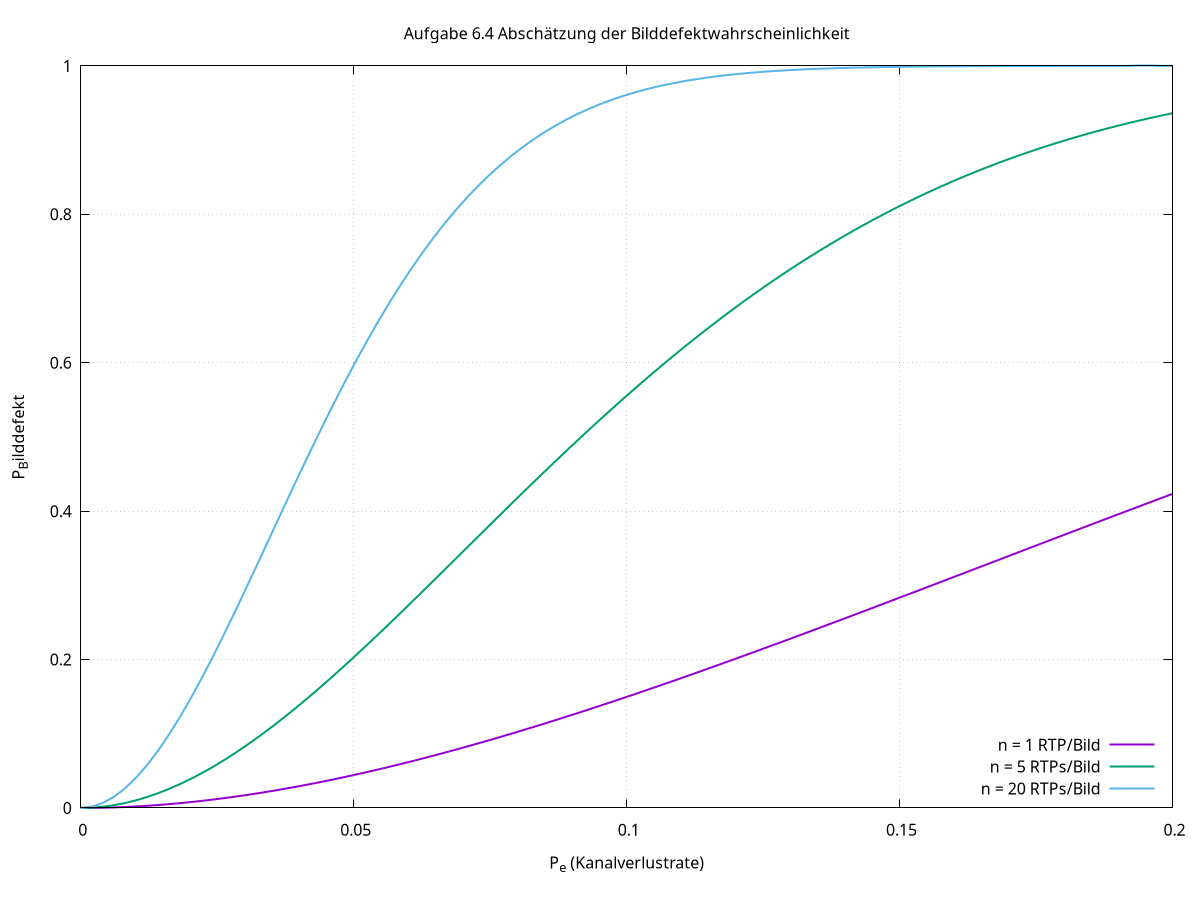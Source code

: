 #!/usr/local/bin/gnuplot --persist

# Titel und Achsenbeschriftung
set title "Aufgabe 6.4 Abschätzung der Bilddefektwahrscheinlichkeit"
set xlabel "P_e (Kanalverlustrate)"
set ylabel "P_Bilddefekt"
set xrange [0:0.2]    # Fokus auf niedrige Kanalfehlerraten
set yrange [0:1]
set grid
set key right bottom

# Funktion für Restfehlerwahrscheinlichkeit (z. B. für k = 6 als Beispiel)
P_Rest(x) = 1 - ((1 - x)**7 + 7*x*(1 - x)**6)

# Funktion für Bilddefektwahrscheinlichkeit
P_Bilddefekt(x, n) = 1 - (1 - P_Rest(x))**n

# Plot für verschiedene Werte von n (1, 5, 20 RTPs pro Bild)
plot P_Bilddefekt(x, 1) title "n = 1 RTP/Bild" lw 2, \
     P_Bilddefekt(x, 5) title "n = 5 RTPs/Bild" lw 2, \
     P_Bilddefekt(x, 20) title "n = 20 RTPs/Bild" lw 2
